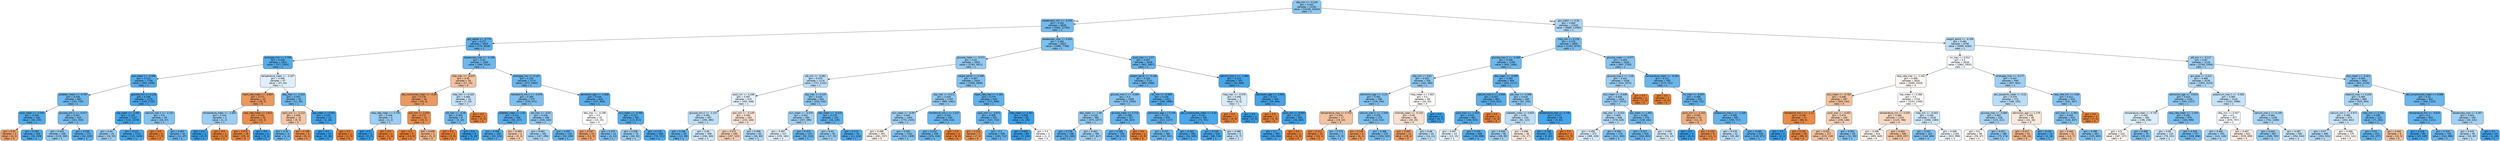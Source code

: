 digraph Tree {
node [shape=box, style="filled, rounded", color="black", fontname="helvetica"] ;
edge [fontname="helvetica"] ;
0 [label="sbp_min <= -0.126\ngini = 0.422\nsamples = 21181\nvalue = [10146, 23344]\nclass = 1", fillcolor="#8fc8f0"] ;
1 [label="baseexcess_min <= -0.333\ngini = 0.351\nsamples = 9636\nvalue = [3461, 11784]\nclass = 1", fillcolor="#73baed"] ;
0 -> 1 [labeldistance=2.5, labelangle=45, headlabel="True"] ;
2 [label="gcs_verbal <= -0.772\ngini = 0.271\nsamples = 3015\nvalue = [776, 4016]\nclass = 1", fillcolor="#5fb0ea"] ;
1 -> 2 ;
3 [label="aniongap_min <= 3.759\ngini = 0.228\nsamples = 1815\nvalue = [377, 2502]\nclass = 1", fillcolor="#57ace9"] ;
2 -> 3 ;
4 [label="bun_mean <= -0.394\ngini = 0.213\nsamples = 1758\nvalue = [340, 2458]\nclass = 1", fillcolor="#54abe9"] ;
3 -> 4 ;
5 [label="platelets_mean <= -0.767\ngini = 0.328\nsamples = 582\nvalue = [191, 733]\nclass = 1", fillcolor="#6db7ec"] ;
4 -> 5 ;
6 [label="spo2_mean <= -5.545\ngini = 0.204\nsamples = 162\nvalue = [30, 230]\nclass = 1", fillcolor="#53aae8"] ;
5 -> 6 ;
7 [label="gini = 0.32\nsamples = 3\nvalue = [4, 1]\nclass = 0", fillcolor="#eca06a"] ;
6 -> 7 ;
8 [label="gini = 0.183\nsamples = 159\nvalue = [26, 229]\nclass = 1", fillcolor="#4fa8e8"] ;
6 -> 8 ;
9 [label="glucose_min.2 <= -0.017\ngini = 0.367\nsamples = 420\nvalue = [161, 503]\nclass = 1", fillcolor="#78bced"] ;
5 -> 9 ;
10 [label="gini = 0.425\nsamples = 248\nvalue = [119, 269]\nclass = 1", fillcolor="#91c8f1"] ;
9 -> 10 ;
11 [label="gini = 0.258\nsamples = 172\nvalue = [42, 234]\nclass = 1", fillcolor="#5dafea"] ;
9 -> 11 ;
12 [label="glucose_min <= 3.126\ngini = 0.146\nsamples = 1176\nvalue = [149, 1725]\nclass = 1", fillcolor="#4aa5e7"] ;
4 -> 12 ;
13 [label="sbp_mean <= -2.001\ngini = 0.134\nsamples = 1137\nvalue = [131, 1678]\nclass = 1", fillcolor="#48a5e7"] ;
12 -> 13 ;
14 [label="gini = 0.44\nsamples = 25\nvalue = [16, 33]\nclass = 1", fillcolor="#99cdf2"] ;
13 -> 14 ;
15 [label="gini = 0.122\nsamples = 1112\nvalue = [115, 1645]\nclass = 1", fillcolor="#47a4e7"] ;
13 -> 15 ;
16 [label="calcium_max.1 <= -2.151\ngini = 0.4\nsamples = 39\nvalue = [18, 47]\nclass = 1", fillcolor="#85c3ef"] ;
12 -> 16 ;
17 [label="gini = 0.0\nsamples = 4\nvalue = [7, 0]\nclass = 0", fillcolor="#e58139"] ;
16 -> 17 ;
18 [label="gini = 0.307\nsamples = 35\nvalue = [11, 47]\nclass = 1", fillcolor="#67b4eb"] ;
16 -> 18 ;
19 [label="temperature_mean <= -2.167\ngini = 0.496\nsamples = 57\nvalue = [37, 44]\nclass = 1", fillcolor="#e0effb"] ;
3 -> 19 ;
20 [label="heart_rate_mean <= -0.607\ngini = 0.271\nsamples = 23\nvalue = [26, 5]\nclass = 0", fillcolor="#ea995f"] ;
19 -> 20 ;
21 [label="temperature_mean <= -2.683\ngini = 0.444\nsamples = 3\nvalue = [1, 2]\nclass = 1", fillcolor="#9ccef2"] ;
20 -> 21 ;
22 [label="gini = 0.0\nsamples = 2\nvalue = [0, 2]\nclass = 1", fillcolor="#399de5"] ;
21 -> 22 ;
23 [label="gini = 0.0\nsamples = 1\nvalue = [1, 0]\nclass = 0", fillcolor="#e58139"] ;
21 -> 23 ;
24 [label="resp_rate_mean <= 2.813\ngini = 0.191\nsamples = 20\nvalue = [25, 3]\nclass = 0", fillcolor="#e89051"] ;
20 -> 24 ;
25 [label="gini = 0.074\nsamples = 18\nvalue = [25, 1]\nclass = 0", fillcolor="#e68641"] ;
24 -> 25 ;
26 [label="gini = 0.0\nsamples = 2\nvalue = [0, 2]\nclass = 1", fillcolor="#399de5"] ;
24 -> 26 ;
27 [label="dbp_max <= -1.314\ngini = 0.343\nsamples = 34\nvalue = [11, 39]\nclass = 1", fillcolor="#71b9ec"] ;
19 -> 27 ;
28 [label="spo2_min <= -2.112\ngini = 0.459\nsamples = 10\nvalue = [9, 5]\nclass = 0", fillcolor="#f3c7a7"] ;
27 -> 28 ;
29 [label="gini = 0.32\nsamples = 4\nvalue = [1, 4]\nclass = 1", fillcolor="#6ab6ec"] ;
28 -> 29 ;
30 [label="gini = 0.198\nsamples = 6\nvalue = [8, 1]\nclass = 0", fillcolor="#e89152"] ;
28 -> 30 ;
31 [label="sbp_mean <= 0.001\ngini = 0.105\nsamples = 24\nvalue = [2, 34]\nclass = 1", fillcolor="#45a3e7"] ;
27 -> 31 ;
32 [label="gini = 0.0\nsamples = 23\nvalue = [0, 34]\nclass = 1", fillcolor="#399de5"] ;
31 -> 32 ;
33 [label="gini = 0.0\nsamples = 1\nvalue = [2, 0]\nclass = 0", fillcolor="#e58139"] ;
31 -> 33 ;
34 [label="baseexcess_max <= -4.199\ngini = 0.33\nsamples = 1200\nvalue = [399, 1514]\nclass = 1", fillcolor="#6db7ec"] ;
2 -> 34 ;
35 [label="mbp_max <= -0.625\ngini = 0.45\nsamples = 26\nvalue = [27, 14]\nclass = 0", fillcolor="#f2c2a0"] ;
34 -> 35 ;
36 [label="abs_monocytes_mean <= -0.49\ngini = 0.278\nsamples = 16\nvalue = [20, 4]\nclass = 0", fillcolor="#ea9a61"] ;
35 -> 36 ;
37 [label="resp_rate_mean <= 2.735\ngini = 0.444\nsamples = 3\nvalue = [1, 2]\nclass = 1", fillcolor="#9ccef2"] ;
36 -> 37 ;
38 [label="gini = 0.0\nsamples = 2\nvalue = [0, 2]\nclass = 1", fillcolor="#399de5"] ;
37 -> 38 ;
39 [label="gini = 0.0\nsamples = 1\nvalue = [1, 0]\nclass = 0", fillcolor="#e58139"] ;
37 -> 39 ;
40 [label="po2_min <= 1.053\ngini = 0.172\nsamples = 13\nvalue = [19, 2]\nclass = 0", fillcolor="#e88e4e"] ;
36 -> 40 ;
41 [label="gini = 0.0\nsamples = 9\nvalue = [14, 0]\nclass = 0", fillcolor="#e58139"] ;
40 -> 41 ;
42 [label="gini = 0.408\nsamples = 4\nvalue = [5, 2]\nclass = 0", fillcolor="#efb388"] ;
40 -> 42 ;
43 [label="mbp_min <= 0.162\ngini = 0.484\nsamples = 10\nvalue = [7, 10]\nclass = 1", fillcolor="#c4e2f7"] ;
35 -> 43 ;
44 [label="ptt_max <= -0.38\ngini = 0.355\nsamples = 8\nvalue = [3, 10]\nclass = 1", fillcolor="#74baed"] ;
43 -> 44 ;
45 [label="gini = 0.0\nsamples = 2\nvalue = [3, 0]\nclass = 0", fillcolor="#e58139"] ;
44 -> 45 ;
46 [label="gini = 0.0\nsamples = 6\nvalue = [0, 10]\nclass = 1", fillcolor="#399de5"] ;
44 -> 46 ;
47 [label="gini = 0.0\nsamples = 2\nvalue = [4, 0]\nclass = 0", fillcolor="#e58139"] ;
43 -> 47 ;
48 [label="aniongap_min <= 0.147\ngini = 0.318\nsamples = 1174\nvalue = [372, 1500]\nclass = 1", fillcolor="#6ab5eb"] ;
34 -> 48 ;
49 [label="hematocrit_min.1 <= -0.978\ngini = 0.384\nsamples = 570\nvalue = [235, 672]\nclass = 1", fillcolor="#7ebfee"] ;
48 -> 49 ;
50 [label="platelets_mean <= 2.62\ngini = 0.231\nsamples = 164\nvalue = [35, 227]\nclass = 1", fillcolor="#58ace9"] ;
49 -> 50 ;
51 [label="gini = 0.208\nsamples = 160\nvalue = [30, 224]\nclass = 1", fillcolor="#54aae8"] ;
50 -> 51 ;
52 [label="gini = 0.469\nsamples = 4\nvalue = [5, 3]\nclass = 0", fillcolor="#f5cdb0"] ;
50 -> 52 ;
53 [label="ptt_max <= -0.02\ngini = 0.428\nsamples = 406\nvalue = [200, 445]\nclass = 1", fillcolor="#92c9f1"] ;
49 -> 53 ;
54 [label="gini = 0.461\nsamples = 291\nvalue = [167, 296]\nclass = 1", fillcolor="#a9d4f4"] ;
53 -> 54 ;
55 [label="gini = 0.297\nsamples = 115\nvalue = [33, 149]\nclass = 1", fillcolor="#65b3eb"] ;
53 -> 55 ;
56 [label="admission_age <= -1.836\ngini = 0.244\nsamples = 604\nvalue = [137, 828]\nclass = 1", fillcolor="#5aade9"] ;
48 -> 56 ;
57 [label="dbp_max <= -0.298\ngini = 0.5\nsamples = 22\nvalue = [15, 15]\nclass = 0", fillcolor="#ffffff"] ;
56 -> 57 ;
58 [label="gini = 0.337\nsamples = 10\nvalue = [11, 3]\nclass = 0", fillcolor="#eca36f"] ;
57 -> 58 ;
59 [label="gini = 0.375\nsamples = 12\nvalue = [4, 12]\nclass = 1", fillcolor="#7bbeee"] ;
57 -> 59 ;
60 [label="bun_mean <= -0.394\ngini = 0.227\nsamples = 582\nvalue = [122, 813]\nclass = 1", fillcolor="#57ace9"] ;
56 -> 60 ;
61 [label="gini = 0.438\nsamples = 74\nvalue = [44, 92]\nclass = 1", fillcolor="#98ccf1"] ;
60 -> 61 ;
62 [label="gini = 0.176\nsamples = 508\nvalue = [78, 721]\nclass = 1", fillcolor="#4ea8e8"] ;
60 -> 62 ;
63 [label="baseexcess_max <= 0.042\ngini = 0.382\nsamples = 6621\nvalue = [2685, 7768]\nclass = 1", fillcolor="#7dbfee"] ;
1 -> 63 ;
64 [label="glucose_mean <= -0.571\ngini = 0.43\nsamples = 3593\nvalue = [1783, 3911]\nclass = 1", fillcolor="#93caf1"] ;
63 -> 64 ;
65 [label="ptt_min <= -0.081\ngini = 0.479\nsamples = 1174\nvalue = [727, 1102]\nclass = 1", fillcolor="#bcdef6"] ;
64 -> 65 ;
66 [label="spo2_min <= 0.268\ngini = 0.497\nsamples = 670\nvalue = [492, 568]\nclass = 1", fillcolor="#e5f2fc"] ;
65 -> 66 ;
67 [label="glucose_min.2 <= -1.137\ngini = 0.481\nsamples = 407\nvalue = [259, 385]\nclass = 1", fillcolor="#bedff6"] ;
66 -> 67 ;
68 [label="gini = 0.296\nsamples = 49\nvalue = [13, 59]\nclass = 1", fillcolor="#65b3eb"] ;
67 -> 68 ;
69 [label="gini = 0.49\nsamples = 358\nvalue = [246, 326]\nclass = 1", fillcolor="#cee7f9"] ;
67 -> 69 ;
70 [label="po2_min <= -0.149\ngini = 0.493\nsamples = 263\nvalue = [233, 183]\nclass = 0", fillcolor="#f9e4d5"] ;
66 -> 70 ;
71 [label="gini = 0.473\nsamples = 200\nvalue = [197, 123]\nclass = 0", fillcolor="#f5d0b5"] ;
70 -> 71 ;
72 [label="gini = 0.469\nsamples = 63\nvalue = [36, 60]\nclass = 1", fillcolor="#b0d8f5"] ;
70 -> 72 ;
73 [label="sbp_max <= 0.147\ngini = 0.424\nsamples = 504\nvalue = [235, 534]\nclass = 1", fillcolor="#90c8f0"] ;
65 -> 73 ;
74 [label="bun_mean <= -0.076\ngini = 0.451\nsamples = 400\nvalue = [207, 395]\nclass = 1", fillcolor="#a1d0f3"] ;
73 -> 74 ;
75 [label="gini = 0.497\nsamples = 227\nvalue = [155, 182]\nclass = 1", fillcolor="#e2f0fb"] ;
74 -> 75 ;
76 [label="gini = 0.315\nsamples = 173\nvalue = [52, 213]\nclass = 1", fillcolor="#69b5eb"] ;
74 -> 76 ;
77 [label="wbc_mean <= -0.519\ngini = 0.279\nsamples = 104\nvalue = [28, 139]\nclass = 1", fillcolor="#61b1ea"] ;
73 -> 77 ;
78 [label="gini = 0.44\nsamples = 30\nvalue = [17, 35]\nclass = 1", fillcolor="#99cdf2"] ;
77 -> 78 ;
79 [label="gini = 0.173\nsamples = 74\nvalue = [11, 104]\nclass = 1", fillcolor="#4ea7e8"] ;
77 -> 79 ;
80 [label="weight_admit <= 0.399\ngini = 0.397\nsamples = 2419\nvalue = [1056, 2809]\nclass = 1", fillcolor="#83c2ef"] ;
64 -> 80 ;
81 [label="sbp_max <= 0.411\ngini = 0.429\nsamples = 1793\nvalue = [885, 1961]\nclass = 1", fillcolor="#92c9f1"] ;
80 -> 81 ;
82 [label="bun_mean <= -0.59\ngini = 0.445\nsamples = 1463\nvalue = [776, 1545]\nclass = 1", fillcolor="#9ccef2"] ;
81 -> 82 ;
83 [label="gini = 0.499\nsamples = 301\nvalue = [261, 237]\nclass = 0", fillcolor="#fdf3ed"] ;
82 -> 83 ;
84 [label="gini = 0.405\nsamples = 1162\nvalue = [515, 1308]\nclass = 1", fillcolor="#87c4ef"] ;
82 -> 84 ;
85 [label="hematocrit_min.1 <= 2.237\ngini = 0.329\nsamples = 330\nvalue = [109, 416]\nclass = 1", fillcolor="#6db7ec"] ;
81 -> 85 ;
86 [label="gini = 0.314\nsamples = 328\nvalue = [101, 416]\nclass = 1", fillcolor="#69b5eb"] ;
85 -> 86 ;
87 [label="gini = 0.0\nsamples = 2\nvalue = [8, 0]\nclass = 0", fillcolor="#e58139"] ;
85 -> 87 ;
88 [label="heart_rate_max <= 1.181\ngini = 0.279\nsamples = 626\nvalue = [171, 848]\nclass = 1", fillcolor="#61b1ea"] ;
80 -> 88 ;
89 [label="spo2_min <= -3.673\ngini = 0.308\nsamples = 541\nvalue = [167, 713]\nclass = 1", fillcolor="#67b4eb"] ;
88 -> 89 ;
90 [label="gini = 0.219\nsamples = 5\nvalue = [7, 1]\nclass = 0", fillcolor="#e99355"] ;
89 -> 90 ;
91 [label="gini = 0.3\nsamples = 536\nvalue = [160, 712]\nclass = 1", fillcolor="#65b3eb"] ;
89 -> 91 ;
92 [label="mbp_mean <= 2.301\ngini = 0.056\nsamples = 85\nvalue = [4, 135]\nclass = 1", fillcolor="#3fa0e6"] ;
88 -> 92 ;
93 [label="gini = 0.043\nsamples = 83\nvalue = [3, 134]\nclass = 1", fillcolor="#3d9fe6"] ;
92 -> 93 ;
94 [label="gini = 0.5\nsamples = 2\nvalue = [1, 1]\nclass = 0", fillcolor="#ffffff"] ;
92 -> 94 ;
95 [label="pco2_max <= 1.57\ngini = 0.307\nsamples = 3028\nvalue = [902, 3857]\nclass = 1", fillcolor="#67b4eb"] ;
63 -> 95 ;
96 [label="weight_admit <= -0.146\ngini = 0.325\nsamples = 2721\nvalue = [869, 3388]\nclass = 1", fillcolor="#6cb6ec"] ;
95 -> 96 ;
97 [label="glucose_max.2 <= -0.084\ngini = 0.4\nsamples = 1309\nvalue = [573, 1500]\nclass = 1", fillcolor="#85c2ef"] ;
96 -> 97 ;
98 [label="dbp_mean <= -1.06\ngini = 0.426\nsamples = 982\nvalue = [479, 1077]\nclass = 1", fillcolor="#91c9f1"] ;
97 -> 98 ;
99 [label="gini = 0.278\nsamples = 198\nvalue = [52, 260]\nclass = 1", fillcolor="#61b1ea"] ;
98 -> 99 ;
100 [label="gini = 0.451\nsamples = 784\nvalue = [427, 817]\nclass = 1", fillcolor="#a0d0f3"] ;
98 -> 100 ;
101 [label="glucose_mean <= 3.724\ngini = 0.298\nsamples = 327\nvalue = [94, 423]\nclass = 1", fillcolor="#65b3eb"] ;
97 -> 101 ;
102 [label="gini = 0.289\nsamples = 326\nvalue = [90, 423]\nclass = 1", fillcolor="#63b2eb"] ;
101 -> 102 ;
103 [label="gini = 0.0\nsamples = 1\nvalue = [4, 0]\nclass = 0", fillcolor="#e58139"] ;
101 -> 103 ;
104 [label="inr_min <= -0.099\ngini = 0.234\nsamples = 1412\nvalue = [296, 1888]\nclass = 1", fillcolor="#58ace9"] ;
96 -> 104 ;
105 [label="admission_age <= 0.156\ngini = 0.274\nsamples = 876\nvalue = [223, 1137]\nclass = 1", fillcolor="#60b0ea"] ;
104 -> 105 ;
106 [label="gini = 0.337\nsamples = 486\nvalue = [162, 592]\nclass = 1", fillcolor="#6fb8ec"] ;
105 -> 106 ;
107 [label="gini = 0.181\nsamples = 390\nvalue = [61, 545]\nclass = 1", fillcolor="#4fa8e8"] ;
105 -> 107 ;
108 [label="abs_lymphocytes_mean <= 0.44\ngini = 0.161\nsamples = 536\nvalue = [73, 751]\nclass = 1", fillcolor="#4ca7e8"] ;
104 -> 108 ;
109 [label="gini = 0.153\nsamples = 530\nvalue = [68, 744]\nclass = 1", fillcolor="#4ba6e7"] ;
108 -> 109 ;
110 [label="gini = 0.486\nsamples = 6\nvalue = [5, 7]\nclass = 1", fillcolor="#c6e3f8"] ;
108 -> 110 ;
111 [label="calcium_max.1 <= -1.494\ngini = 0.123\nsamples = 307\nvalue = [33, 469]\nclass = 1", fillcolor="#47a4e7"] ;
95 -> 111 ;
112 [label="mbp_max <= -0.076\ngini = 0.494\nsamples = 3\nvalue = [4, 5]\nclass = 1", fillcolor="#d7ebfa"] ;
111 -> 112 ;
113 [label="gini = 0.0\nsamples = 1\nvalue = [4, 0]\nclass = 0", fillcolor="#e58139"] ;
112 -> 113 ;
114 [label="gini = 0.0\nsamples = 2\nvalue = [0, 5]\nclass = 1", fillcolor="#399de5"] ;
112 -> 114 ;
115 [label="admission_age <= -2.504\ngini = 0.111\nsamples = 304\nvalue = [29, 464]\nclass = 1", fillcolor="#45a3e7"] ;
111 -> 115 ;
116 [label="gini = 0.0\nsamples = 1\nvalue = [1, 0]\nclass = 0", fillcolor="#e58139"] ;
115 -> 116 ;
117 [label="pco2_min <= 9.593\ngini = 0.107\nsamples = 303\nvalue = [28, 464]\nclass = 1", fillcolor="#45a3e7"] ;
115 -> 117 ;
118 [label="gini = 0.1\nsamples = 302\nvalue = [26, 464]\nclass = 1", fillcolor="#44a2e6"] ;
117 -> 118 ;
119 [label="gini = 0.0\nsamples = 1\nvalue = [2, 0]\nclass = 0", fillcolor="#e58139"] ;
117 -> 119 ;
120 [label="gcs_motor <= 0.26\ngini = 0.464\nsamples = 11545\nvalue = [6685, 11560]\nclass = 1", fillcolor="#acd6f4"] ;
0 -> 120 [labeldistance=2.5, labelangle=-45, headlabel="False"] ;
121 [label="mbp_min <= 0.216\ngini = 0.376\nsamples = 2809\nvalue = [1100, 3276]\nclass = 1", fillcolor="#7bbeee"] ;
120 -> 121 ;
122 [label="glucose_max.2 <= -0.469\ngini = 0.336\nsamples = 1189\nvalue = [403, 1483]\nclass = 1", fillcolor="#6fb8ec"] ;
121 -> 122 ;
123 [label="sbp_min <= 0.61\ngini = 0.425\nsamples = 335\nvalue = [162, 366]\nclass = 1", fillcolor="#91c8f1"] ;
122 -> 123 ;
124 [label="admission_age <= -2.23\ngini = 0.402\nsamples = 296\nvalue = [129, 334]\nclass = 1", fillcolor="#85c3ef"] ;
123 -> 124 ;
125 [label="temperature_max <= 0.753\ngini = 0.452\nsamples = 17\nvalue = [19, 10]\nclass = 0", fillcolor="#f3c3a1"] ;
124 -> 125 ;
126 [label="gini = 0.111\nsamples = 10\nvalue = [16, 1]\nclass = 0", fillcolor="#e78945"] ;
125 -> 126 ;
127 [label="gini = 0.375\nsamples = 7\nvalue = [3, 9]\nclass = 1", fillcolor="#7bbeee"] ;
125 -> 127 ;
128 [label="calcium_max.1 <= -1.549\ngini = 0.378\nsamples = 279\nvalue = [110, 324]\nclass = 1", fillcolor="#7cbeee"] ;
124 -> 128 ;
129 [label="gini = 0.245\nsamples = 4\nvalue = [6, 1]\nclass = 0", fillcolor="#e9965a"] ;
128 -> 129 ;
130 [label="gini = 0.368\nsamples = 275\nvalue = [104, 323]\nclass = 1", fillcolor="#79bded"] ;
128 -> 130 ;
131 [label="mbp_mean <= 1.362\ngini = 0.5\nsamples = 39\nvalue = [33, 32]\nclass = 0", fillcolor="#fefbf9"] ;
123 -> 131 ;
132 [label="chloride_mean <= -0.143\ngini = 0.49\nsamples = 36\nvalue = [33, 25]\nclass = 0", fillcolor="#f9e0cf"] ;
131 -> 132 ;
133 [label="gini = 0.287\nsamples = 12\nvalue = [19, 4]\nclass = 0", fillcolor="#ea9c63"] ;
132 -> 133 ;
134 [label="gini = 0.48\nsamples = 24\nvalue = [14, 21]\nclass = 1", fillcolor="#bddef6"] ;
132 -> 134 ;
135 [label="gini = 0.0\nsamples = 3\nvalue = [0, 7]\nclass = 1", fillcolor="#399de5"] ;
131 -> 135 ;
136 [label="dbp_mean <= -0.009\ngini = 0.292\nsamples = 854\nvalue = [241, 1117]\nclass = 1", fillcolor="#64b2eb"] ;
122 -> 136 ;
137 [label="calcium_max.1 <= 2.558\ngini = 0.247\nsamples = 665\nvalue = [154, 913]\nclass = 1", fillcolor="#5aaee9"] ;
136 -> 137 ;
138 [label="spo2_max <= -1.453\ngini = 0.241\nsamples = 661\nvalue = [149, 913]\nclass = 1", fillcolor="#59ade9"] ;
137 -> 138 ;
139 [label="gini = 0.497\nsamples = 13\nvalue = [13, 15]\nclass = 1", fillcolor="#e5f2fc"] ;
138 -> 139 ;
140 [label="gini = 0.228\nsamples = 648\nvalue = [136, 898]\nclass = 1", fillcolor="#57ace9"] ;
138 -> 140 ;
141 [label="gini = 0.0\nsamples = 4\nvalue = [5, 0]\nclass = 0", fillcolor="#e58139"] ;
137 -> 141 ;
142 [label="ptt_max <= -0.308\ngini = 0.419\nsamples = 189\nvalue = [87, 204]\nclass = 1", fillcolor="#8dc7f0"] ;
136 -> 142 ;
143 [label="platelets_mean <= 0.603\ngini = 0.48\nsamples = 133\nvalue = [81, 122]\nclass = 1", fillcolor="#bcdef6"] ;
142 -> 143 ;
144 [label="gini = 0.449\nsamples = 95\nvalue = [49, 95]\nclass = 1", fillcolor="#9fd0f2"] ;
143 -> 144 ;
145 [label="gini = 0.496\nsamples = 38\nvalue = [32, 27]\nclass = 0", fillcolor="#fbebe0"] ;
143 -> 145 ;
146 [label="temperature_max <= 2.748\ngini = 0.127\nsamples = 56\nvalue = [6, 82]\nclass = 1", fillcolor="#47a4e7"] ;
142 -> 146 ;
147 [label="gini = 0.108\nsamples = 55\nvalue = [5, 82]\nclass = 1", fillcolor="#45a3e7"] ;
146 -> 147 ;
148 [label="gini = 0.0\nsamples = 1\nvalue = [1, 0]\nclass = 0", fillcolor="#e58139"] ;
146 -> 148 ;
149 [label="glucose_mean <= 0.077\ngini = 0.403\nsamples = 1620\nvalue = [697, 1793]\nclass = 1", fillcolor="#86c3ef"] ;
121 -> 149 ;
150 [label="glucose_max.2 <= 1.58\ngini = 0.441\nsamples = 1028\nvalue = [524, 1072]\nclass = 1", fillcolor="#9acdf2"] ;
149 -> 150 ;
151 [label="bun_mean <= -0.345\ngini = 0.439\nsamples = 1024\nvalue = [517, 1072]\nclass = 1", fillcolor="#98ccf2"] ;
150 -> 151 ;
152 [label="sbp_max <= 0.323\ngini = 0.469\nsamples = 648\nvalue = [379, 628]\nclass = 1", fillcolor="#b0d8f5"] ;
151 -> 152 ;
153 [label="gini = 0.495\nsamples = 372\nvalue = [268, 328]\nclass = 1", fillcolor="#dbedfa"] ;
152 -> 153 ;
154 [label="gini = 0.394\nsamples = 276\nvalue = [111, 300]\nclass = 1", fillcolor="#82c1ef"] ;
152 -> 154 ;
155 [label="sbp_mean <= 1.901\ngini = 0.362\nsamples = 376\nvalue = [138, 444]\nclass = 1", fillcolor="#77bbed"] ;
151 -> 155 ;
156 [label="gini = 0.327\nsamples = 320\nvalue = [104, 401]\nclass = 1", fillcolor="#6cb6ec"] ;
155 -> 156 ;
157 [label="gini = 0.493\nsamples = 56\nvalue = [34, 43]\nclass = 1", fillcolor="#d6eafa"] ;
155 -> 157 ;
158 [label="gini = 0.0\nsamples = 4\nvalue = [7, 0]\nclass = 0", fillcolor="#e58139"] ;
150 -> 158 ;
159 [label="temperature_mean <= -8.264\ngini = 0.312\nsamples = 592\nvalue = [173, 721]\nclass = 1", fillcolor="#69b5eb"] ;
149 -> 159 ;
160 [label="gini = 0.0\nsamples = 1\nvalue = [4, 0]\nclass = 0", fillcolor="#e58139"] ;
159 -> 160 ;
161 [label="inr_max <= -0.557\ngini = 0.308\nsamples = 591\nvalue = [169, 721]\nclass = 1", fillcolor="#67b4eb"] ;
159 -> 161 ;
162 [label="pco2_min <= -1.215\ngini = 0.391\nsamples = 10\nvalue = [11, 4]\nclass = 0", fillcolor="#eeaf81"] ;
161 -> 162 ;
163 [label="gini = 0.0\nsamples = 2\nvalue = [0, 3]\nclass = 1", fillcolor="#399de5"] ;
162 -> 163 ;
164 [label="gini = 0.153\nsamples = 8\nvalue = [11, 1]\nclass = 0", fillcolor="#e78c4b"] ;
162 -> 164 ;
165 [label="potassium_max.1 <= -1.109\ngini = 0.296\nsamples = 581\nvalue = [158, 717]\nclass = 1", fillcolor="#65b3eb"] ;
161 -> 165 ;
166 [label="gini = 0.478\nsamples = 52\nvalue = [30, 46]\nclass = 1", fillcolor="#baddf6"] ;
165 -> 166 ;
167 [label="gini = 0.269\nsamples = 529\nvalue = [128, 671]\nclass = 1", fillcolor="#5fb0ea"] ;
165 -> 167 ;
168 [label="weight_admit <= -0.258\ngini = 0.481\nsamples = 8736\nvalue = [5585, 8284]\nclass = 1", fillcolor="#bedff7"] ;
120 -> 168 ;
169 [label="inr_max <= 0.012\ngini = 0.5\nsamples = 3618\nvalue = [2802, 2925]\nclass = 1", fillcolor="#f7fbfe"] ;
168 -> 169 ;
170 [label="resp_rate_max <= -1.102\ngini = 0.499\nsamples = 3025\nvalue = [2495, 2323]\nclass = 0", fillcolor="#fdf6f1"] ;
169 -> 170 ;
171 [label="bun_mean <= -0.762\ngini = 0.446\nsamples = 297\nvalue = [304, 154]\nclass = 0", fillcolor="#f2c19d"] ;
170 -> 171 ;
172 [label="hematocrit_min.1 <= -1.12\ngini = 0.149\nsamples = 51\nvalue = [68, 6]\nclass = 0", fillcolor="#e78c4a"] ;
171 -> 172 ;
173 [label="gini = 0.0\nsamples = 2\nvalue = [0, 2]\nclass = 1", fillcolor="#399de5"] ;
172 -> 173 ;
174 [label="gini = 0.105\nsamples = 49\nvalue = [68, 4]\nclass = 0", fillcolor="#e78845"] ;
172 -> 174 ;
175 [label="pco2_max <= -0.052\ngini = 0.474\nsamples = 246\nvalue = [236, 148]\nclass = 0", fillcolor="#f5d0b5"] ;
171 -> 175 ;
176 [label="gini = 0.451\nsamples = 217\nvalue = [225, 118]\nclass = 0", fillcolor="#f3c3a1"] ;
175 -> 176 ;
177 [label="gini = 0.393\nsamples = 29\nvalue = [11, 30]\nclass = 1", fillcolor="#82c1ef"] ;
175 -> 177 ;
178 [label="sbp_mean <= 0.268\ngini = 0.5\nsamples = 2728\nvalue = [2191, 2169]\nclass = 0", fillcolor="#fffefd"] ;
170 -> 178 ;
179 [label="temperature_min <= 0.255\ngini = 0.484\nsamples = 1210\nvalue = [1125, 786]\nclass = 0", fillcolor="#f7d9c3"] ;
178 -> 179 ;
180 [label="gini = 0.499\nsamples = 614\nvalue = [495, 449]\nclass = 0", fillcolor="#fdf3ed"] ;
179 -> 180 ;
181 [label="gini = 0.454\nsamples = 596\nvalue = [630, 337]\nclass = 0", fillcolor="#f3c4a3"] ;
179 -> 181 ;
182 [label="mbp_min <= -0.003\ngini = 0.492\nsamples = 1518\nvalue = [1066, 1383]\nclass = 1", fillcolor="#d2e9f9"] ;
178 -> 182 ;
183 [label="gini = 0.397\nsamples = 324\nvalue = [144, 384]\nclass = 1", fillcolor="#83c2ef"] ;
182 -> 183 ;
184 [label="gini = 0.499\nsamples = 1194\nvalue = [922, 999]\nclass = 1", fillcolor="#f0f7fd"] ;
182 -> 184 ;
185 [label="aniongap_max <= -0.177\ngini = 0.447\nsamples = 593\nvalue = [307, 602]\nclass = 1", fillcolor="#9ecff2"] ;
169 -> 185 ;
186 [label="abs_basophils_mean <= 0.22\ngini = 0.478\nsamples = 274\nvalue = [166, 255]\nclass = 1", fillcolor="#baddf6"] ;
185 -> 186 ;
187 [label="glucose_max <= -0.666\ngini = 0.462\nsamples = 226\nvalue = [125, 221]\nclass = 1", fillcolor="#a9d4f4"] ;
186 -> 187 ;
188 [label="gini = 0.5\nsamples = 58\nvalue = [50, 47]\nclass = 0", fillcolor="#fdf7f3"] ;
187 -> 188 ;
189 [label="gini = 0.421\nsamples = 168\nvalue = [75, 174]\nclass = 1", fillcolor="#8ec7f0"] ;
187 -> 189 ;
190 [label="admission_age <= 1.179\ngini = 0.496\nsamples = 48\nvalue = [41, 34]\nclass = 0", fillcolor="#fbe9dd"] ;
186 -> 190 ;
191 [label="gini = 0.417\nsamples = 34\nvalue = [38, 16]\nclass = 0", fillcolor="#f0b68c"] ;
190 -> 191 ;
192 [label="gini = 0.245\nsamples = 14\nvalue = [3, 18]\nclass = 1", fillcolor="#5aade9"] ;
190 -> 192 ;
193 [label="resp_rate_min <= 3.08\ngini = 0.411\nsamples = 319\nvalue = [141, 347]\nclass = 1", fillcolor="#89c5f0"] ;
185 -> 193 ;
194 [label="po2_max <= -1.363\ngini = 0.402\nsamples = 316\nvalue = [134, 347]\nclass = 1", fillcolor="#85c3ef"] ;
193 -> 194 ;
195 [label="gini = 0.444\nsamples = 15\nvalue = [14, 7]\nclass = 0", fillcolor="#f2c09c"] ;
194 -> 195 ;
196 [label="gini = 0.386\nsamples = 301\nvalue = [120, 340]\nclass = 1", fillcolor="#7fc0ee"] ;
194 -> 196 ;
197 [label="gini = 0.0\nsamples = 3\nvalue = [7, 0]\nclass = 0", fillcolor="#e58139"] ;
193 -> 197 ;
198 [label="ptt_min <= -0.117\ngini = 0.45\nsamples = 5118\nvalue = [2783, 5359]\nclass = 1", fillcolor="#a0d0f3"] ;
168 -> 198 ;
199 [label="gcs_eyes <= 0.412\ngini = 0.469\nsamples = 3276\nvalue = [1952, 3233]\nclass = 1", fillcolor="#b1d8f5"] ;
198 -> 199 ;
200 [label="admission_age <= -0.913\ngini = 0.423\nsamples = 1150\nvalue = [540, 1237]\nclass = 1", fillcolor="#8fc8f0"] ;
199 -> 200 ;
201 [label="temperature_mean <= 0.735\ngini = 0.495\nsamples = 280\nvalue = [196, 238]\nclass = 1", fillcolor="#dceefa"] ;
200 -> 201 ;
202 [label="gini = 0.5\nsamples = 210\nvalue = [167, 157]\nclass = 0", fillcolor="#fdf7f3"] ;
201 -> 202 ;
203 [label="gini = 0.388\nsamples = 70\nvalue = [29, 81]\nclass = 1", fillcolor="#80c0ee"] ;
201 -> 203 ;
204 [label="resp_rate_mean <= -1.033\ngini = 0.381\nsamples = 870\nvalue = [344, 999]\nclass = 1", fillcolor="#7dbfee"] ;
200 -> 204 ;
205 [label="gini = 0.49\nsamples = 123\nvalue = [76, 101]\nclass = 1", fillcolor="#cee7f9"] ;
204 -> 205 ;
206 [label="gini = 0.354\nsamples = 747\nvalue = [268, 898]\nclass = 1", fillcolor="#74baed"] ;
204 -> 206 ;
207 [label="potassium_max.1 <= -0.392\ngini = 0.485\nsamples = 2126\nvalue = [1412, 1996]\nclass = 1", fillcolor="#c5e2f7"] ;
199 -> 207 ;
208 [label="dbp_min <= 0.047\ngini = 0.5\nsamples = 877\nvalue = [670, 707]\nclass = 1", fillcolor="#f5fafe"] ;
207 -> 208 ;
209 [label="gini = 0.462\nsamples = 255\nvalue = [141, 248]\nclass = 1", fillcolor="#aad5f4"] ;
208 -> 209 ;
210 [label="gini = 0.497\nsamples = 622\nvalue = [529, 459]\nclass = 0", fillcolor="#fceee5"] ;
208 -> 210 ;
211 [label="calcium_max.1 <= 0.149\ngini = 0.464\nsamples = 1249\nvalue = [742, 1289]\nclass = 1", fillcolor="#abd5f4"] ;
207 -> 211 ;
212 [label="gini = 0.434\nsamples = 667\nvalue = [348, 745]\nclass = 1", fillcolor="#95cbf1"] ;
211 -> 212 ;
213 [label="gini = 0.487\nsamples = 582\nvalue = [394, 544]\nclass = 1", fillcolor="#c8e4f8"] ;
211 -> 213 ;
214 [label="bun_mean <= -0.321\ngini = 0.404\nsamples = 1842\nvalue = [831, 2126]\nclass = 1", fillcolor="#86c3ef"] ;
198 -> 214 ;
215 [label="totalco2_max <= 0.244\ngini = 0.465\nsamples = 890\nvalue = [525, 904]\nclass = 1", fillcolor="#acd6f4"] ;
214 -> 215 ;
216 [label="calcium_min.1 <= 0.871\ngini = 0.485\nsamples = 670\nvalue = [454, 642]\nclass = 1", fillcolor="#c5e2f7"] ;
215 -> 216 ;
217 [label="gini = 0.47\nsamples = 495\nvalue = [303, 501]\nclass = 1", fillcolor="#b1d8f5"] ;
216 -> 217 ;
218 [label="gini = 0.499\nsamples = 175\nvalue = [151, 141]\nclass = 0", fillcolor="#fdf7f2"] ;
216 -> 218 ;
219 [label="mbp_min <= 2.242\ngini = 0.336\nsamples = 220\nvalue = [71, 262]\nclass = 1", fillcolor="#6fb8ec"] ;
215 -> 219 ;
220 [label="gini = 0.31\nsamples = 212\nvalue = [61, 257]\nclass = 1", fillcolor="#68b4eb"] ;
219 -> 220 ;
221 [label="gini = 0.444\nsamples = 8\nvalue = [10, 5]\nclass = 0", fillcolor="#f2c09c"] ;
219 -> 221 ;
222 [label="abs_lymphocytes_mean <= 0.088\ngini = 0.32\nsamples = 952\nvalue = [306, 1222]\nclass = 1", fillcolor="#6bb6ec"] ;
214 -> 222 ;
223 [label="temperature_min <= -0.634\ngini = 0.3\nsamples = 852\nvalue = [252, 1121]\nclass = 1", fillcolor="#66b3eb"] ;
222 -> 223 ;
224 [label="gini = 0.128\nsamples = 96\nvalue = [10, 135]\nclass = 1", fillcolor="#48a4e7"] ;
223 -> 224 ;
225 [label="gini = 0.316\nsamples = 756\nvalue = [242, 986]\nclass = 1", fillcolor="#6ab5eb"] ;
223 -> 225 ;
226 [label="baseexcess_max <= 0.307\ngini = 0.454\nsamples = 100\nvalue = [54, 101]\nclass = 1", fillcolor="#a3d1f3"] ;
222 -> 226 ;
227 [label="gini = 0.476\nsamples = 90\nvalue = [53, 83]\nclass = 1", fillcolor="#b7dcf6"] ;
226 -> 227 ;
228 [label="gini = 0.1\nsamples = 10\nvalue = [1, 18]\nclass = 1", fillcolor="#44a2e6"] ;
226 -> 228 ;
}